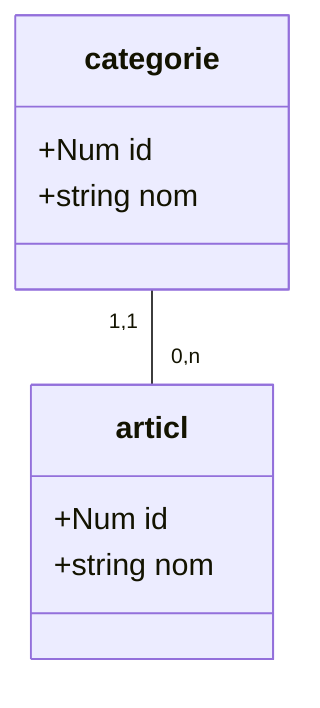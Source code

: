classDiagram
categorie "1,1"--"0,n" articl
class categorie{
    +Num id
    +string nom
   
}

class articl{
    +Num id
    +string nom
   
}